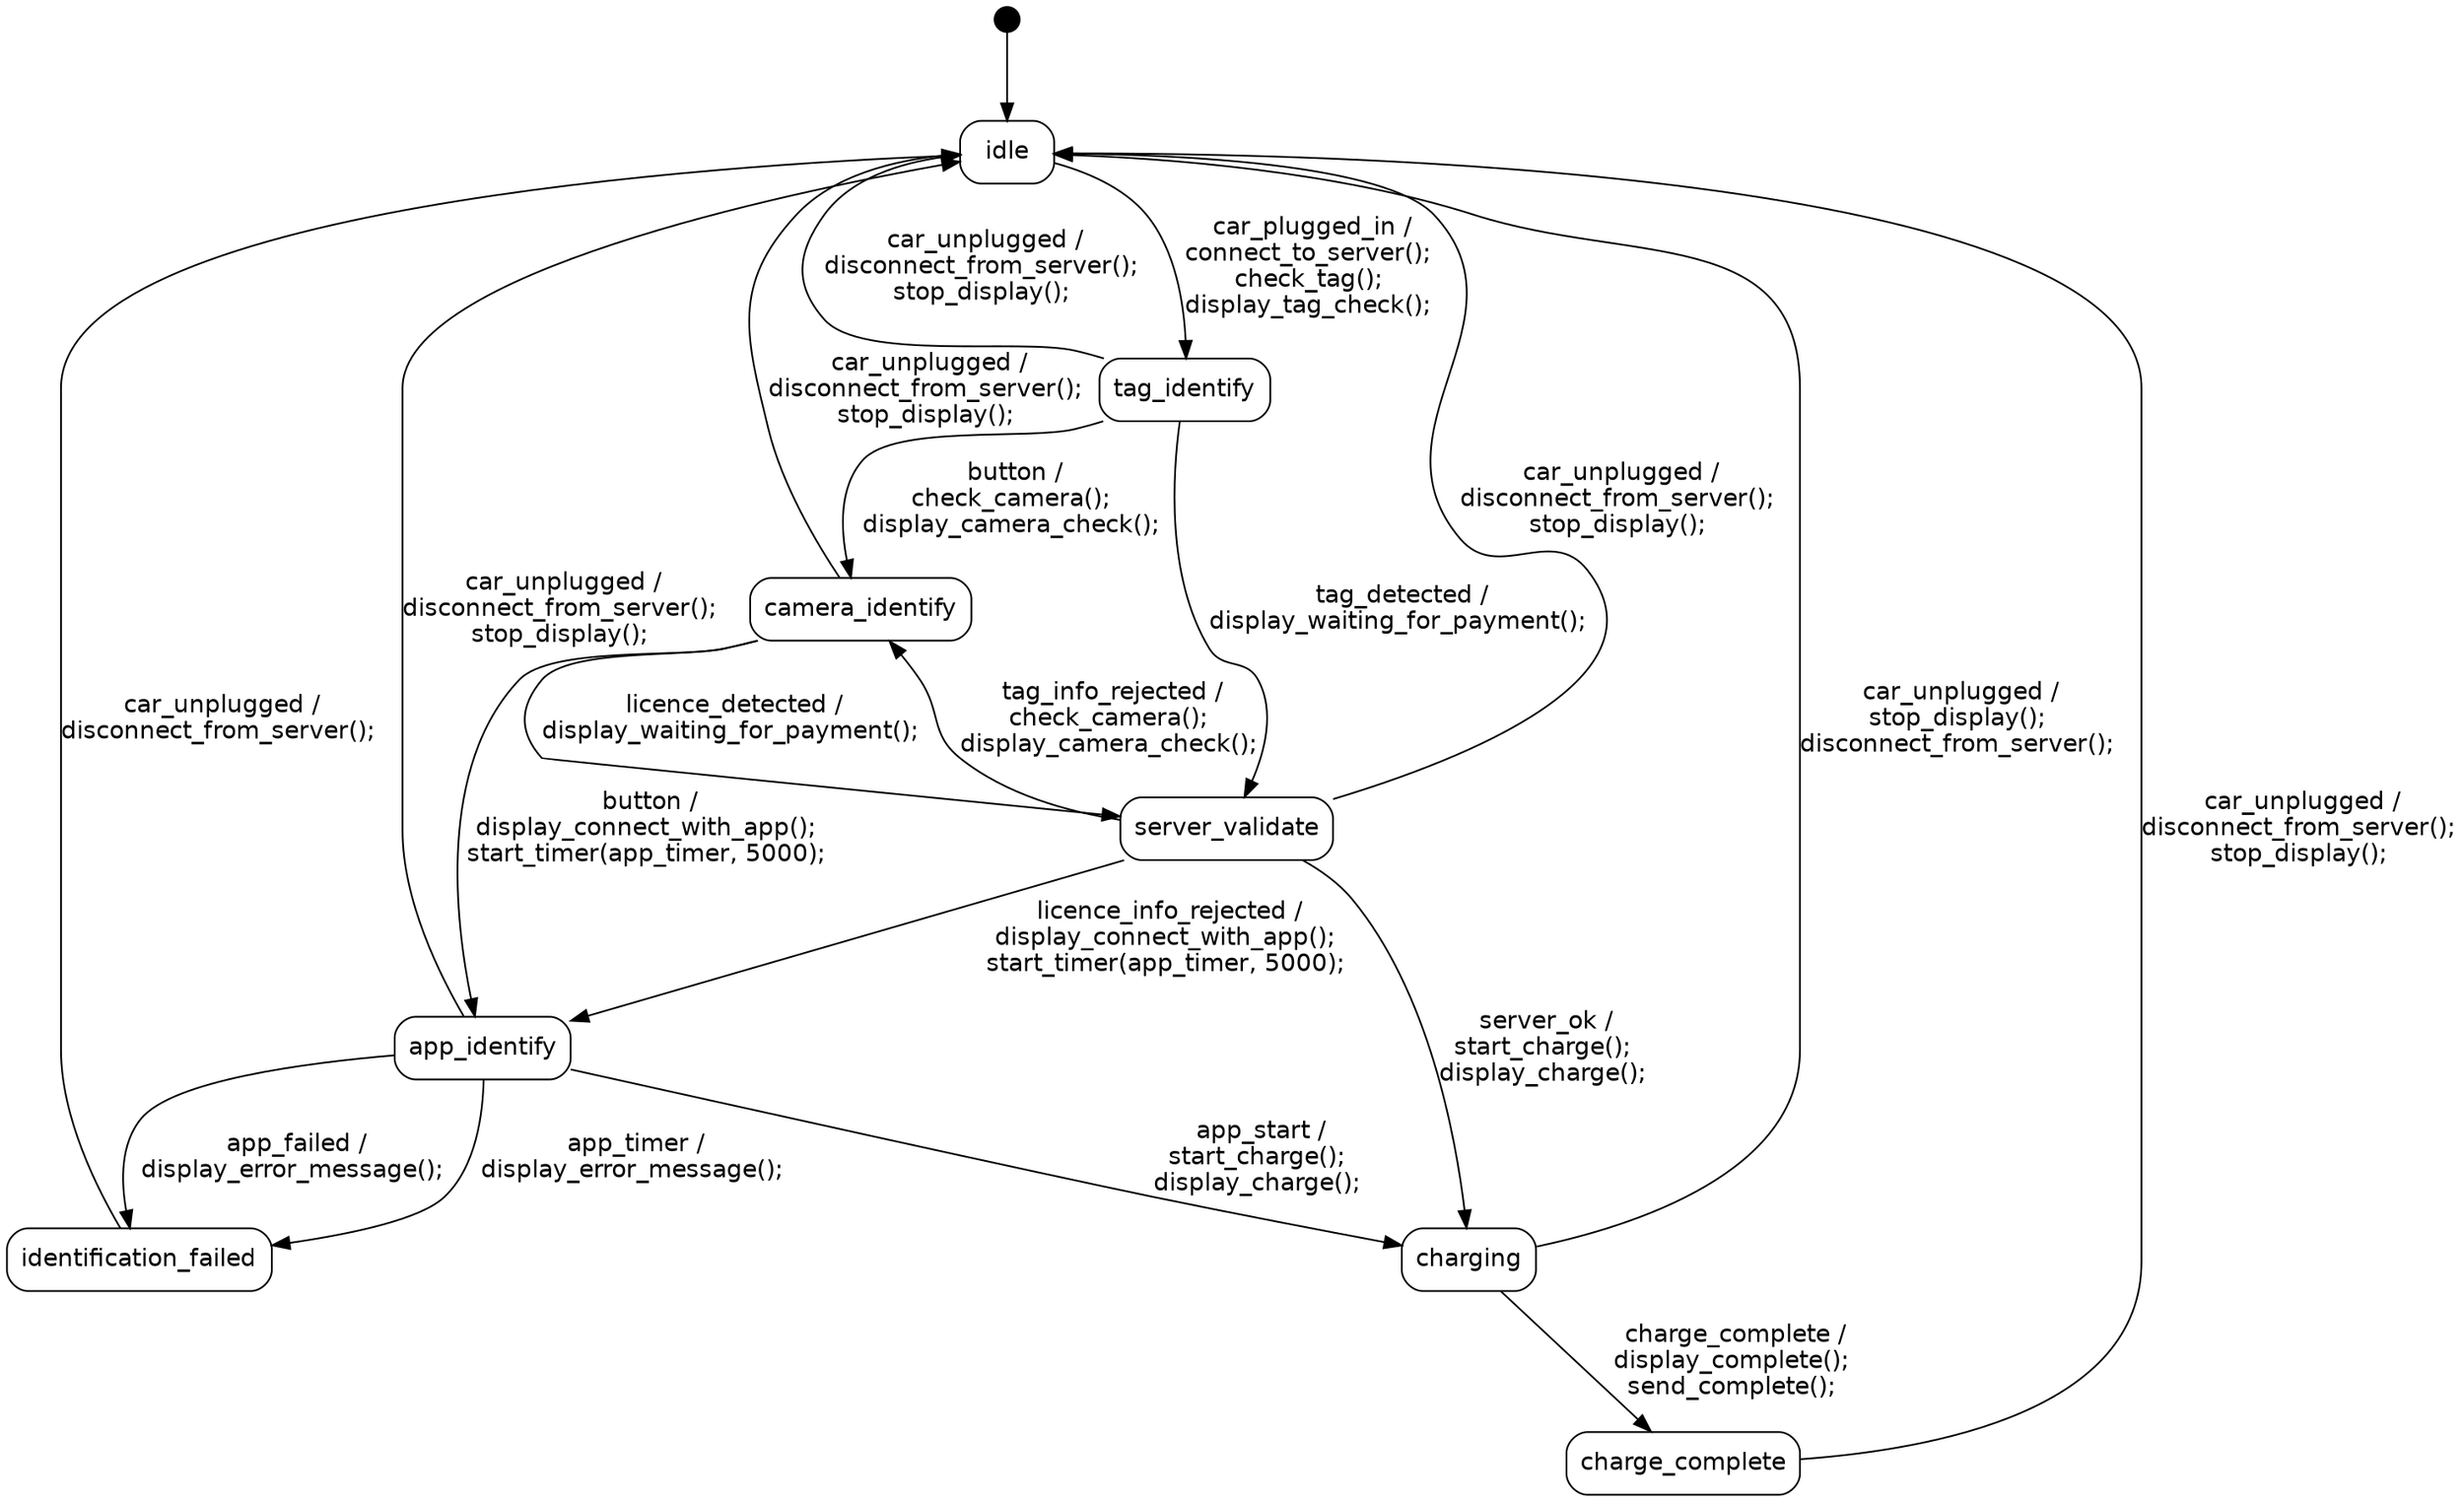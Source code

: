 digraph G {
node [shape=box style=rounded fontname=Helvetica];
edge [ fontname=Helvetica ];
initial [shape=point width=0.2];
initial -> idle [label=" "]
idle -> tag_identify [label=" car_plugged_in /\nconnect_to_server();\ncheck_tag();\ndisplay_tag_check();\n"]
tag_identify -> server_validate [label=" tag_detected /\ndisplay_waiting_for_payment();\n"]
tag_identify -> camera_identify [label=" button /\ncheck_camera();\ndisplay_camera_check();\n"]
tag_identify -> idle [label=" car_unplugged /\ndisconnect_from_server();\nstop_display();\n"]
camera_identify -> server_validate [label=" licence_detected /\ndisplay_waiting_for_payment();\n"]
camera_identify -> app_identify [label=" button /\ndisplay_connect_with_app();\nstart_timer(app_timer, 5000);\n"]
camera_identify -> idle [label=" car_unplugged /\ndisconnect_from_server();\nstop_display();\n"]
server_validate -> camera_identify [label=" tag_info_rejected /\ncheck_camera();\ndisplay_camera_check();\n"]
server_validate -> charging [label=" server_ok /\nstart_charge();\ndisplay_charge();\n"]
server_validate -> app_identify [label=" licence_info_rejected /\ndisplay_connect_with_app();\nstart_timer(app_timer, 5000);\n"]
server_validate -> idle [label=" car_unplugged /\ndisconnect_from_server();\nstop_display();\n"]
app_identify -> charging [label=" app_start /\nstart_charge();\ndisplay_charge();\n"]
app_identify -> identification_failed [label=" app_failed /\ndisplay_error_message();\n"]
app_identify -> identification_failed [label=" app_timer /\ndisplay_error_message();\n"]
app_identify -> idle [label=" car_unplugged /\ndisconnect_from_server();\nstop_display();\n"]
identification_failed -> idle [label=" car_unplugged /\ndisconnect_from_server();\n"]
charging -> charge_complete [label=" charge_complete /\ndisplay_complete();\nsend_complete();\n"]
charging -> idle [label=" car_unplugged /\nstop_display();\ndisconnect_from_server();\n"]
charge_complete -> idle [label=" car_unplugged /\ndisconnect_from_server();\nstop_display();\n"]
}
